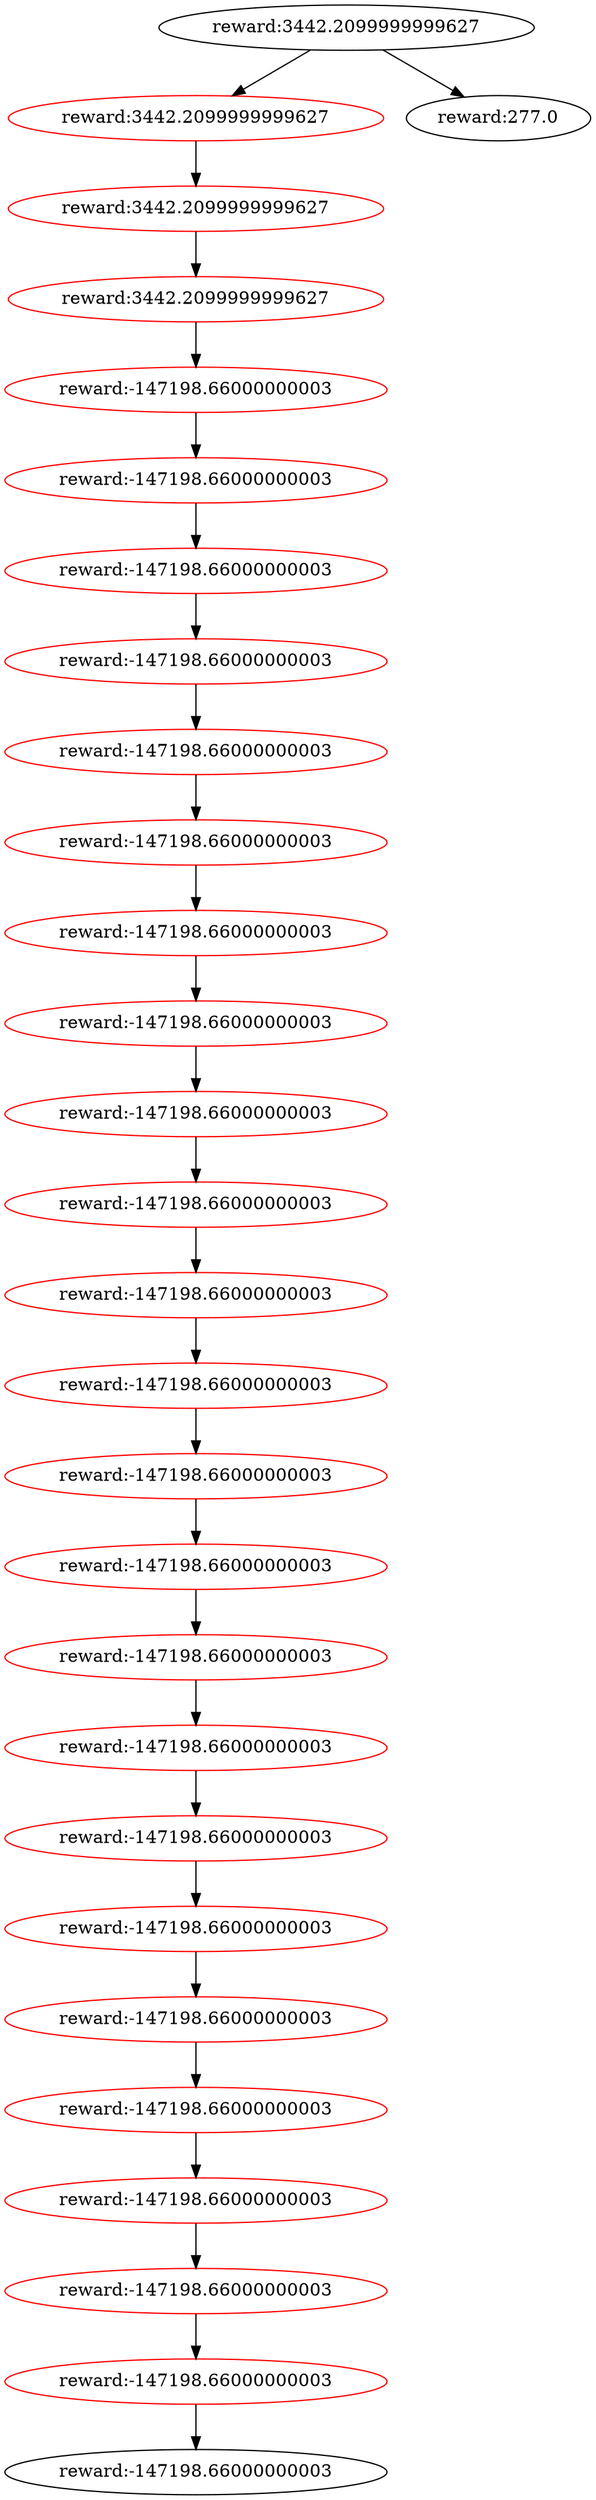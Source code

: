 digraph G {
	node1 [label="reward:3442.2099999999627"]
	node2 [label="reward:3442.2099999999627" color=red]
	node1 -> node2
	node3 [label="reward:3442.2099999999627" color=red]
	node2 -> node3
	node4 [label="reward:3442.2099999999627" color=red]
	node3 -> node4
	node5 [label="reward:-147198.66000000003" color=red]
	node4 -> node5
	node6 [label="reward:-147198.66000000003" color=red]
	node5 -> node6
	node7 [label="reward:-147198.66000000003" color=red]
	node6 -> node7
	node8 [label="reward:-147198.66000000003" color=red]
	node7 -> node8
	node9 [label="reward:-147198.66000000003" color=red]
	node8 -> node9
	node10 [label="reward:-147198.66000000003" color=red]
	node9 -> node10
	node11 [label="reward:-147198.66000000003" color=red]
	node10 -> node11
	node12 [label="reward:-147198.66000000003" color=red]
	node11 -> node12
	node13 [label="reward:-147198.66000000003" color=red]
	node12 -> node13
	node14 [label="reward:-147198.66000000003" color=red]
	node13 -> node14
	node15 [label="reward:-147198.66000000003" color=red]
	node14 -> node15
	node16 [label="reward:-147198.66000000003" color=red]
	node15 -> node16
	node17 [label="reward:-147198.66000000003" color=red]
	node16 -> node17
	node18 [label="reward:-147198.66000000003" color=red]
	node17 -> node18
	node19 [label="reward:-147198.66000000003" color=red]
	node18 -> node19
	node20 [label="reward:-147198.66000000003" color=red]
	node19 -> node20
	node21 [label="reward:-147198.66000000003" color=red]
	node20 -> node21
	node22 [label="reward:-147198.66000000003" color=red]
	node21 -> node22
	node23 [label="reward:-147198.66000000003" color=red]
	node22 -> node23
	node24 [label="reward:-147198.66000000003" color=red]
	node23 -> node24
	node25 [label="reward:-147198.66000000003" color=red]
	node24 -> node25
	node26 [label="reward:-147198.66000000003" color=red]
	node25 -> node26
	node27 [label="reward:-147198.66000000003" color=red]
	node26 -> node27
	node28 [label="reward:-147198.66000000003"]
	node27 -> node28
	node29 [label="reward:277.0"]
	node1 -> node29
}
